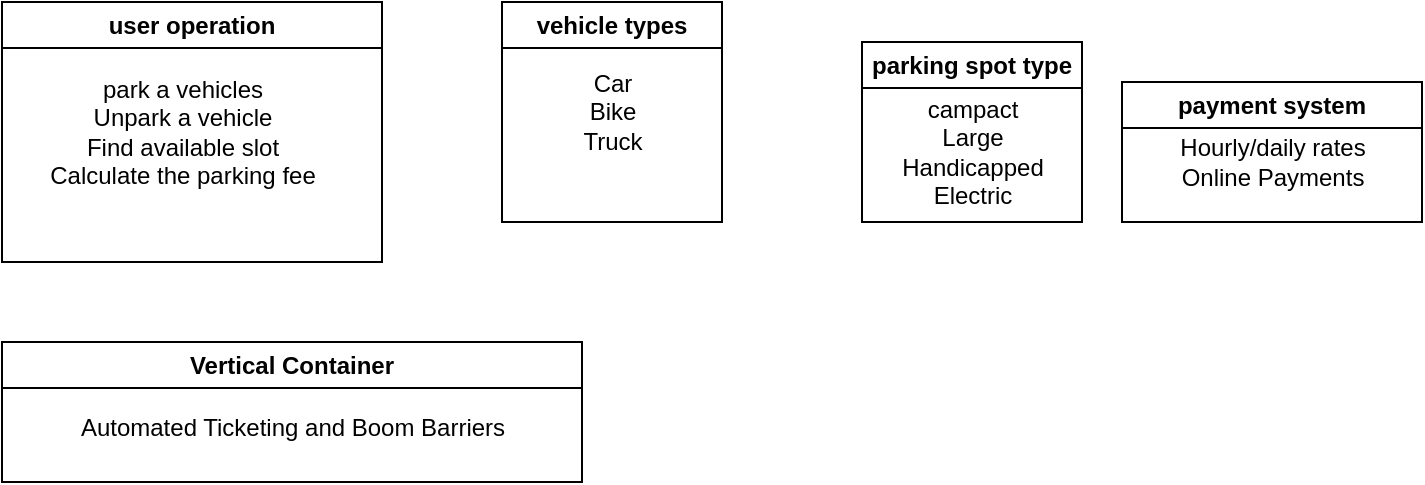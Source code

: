 <mxfile version="26.0.6">
  <diagram name="Page-1" id="5kv6gV1c2mcdYaOT0ADZ">
    <mxGraphModel dx="1434" dy="785" grid="1" gridSize="10" guides="1" tooltips="1" connect="1" arrows="1" fold="1" page="1" pageScale="1" pageWidth="827" pageHeight="1169" math="0" shadow="0">
      <root>
        <mxCell id="0" />
        <mxCell id="1" parent="0" />
        <mxCell id="EuZr4Cig5IVP4zQaA95B-4" value="user operation" style="swimlane;whiteSpace=wrap;html=1;" vertex="1" parent="1">
          <mxGeometry x="30" y="70" width="190" height="130" as="geometry" />
        </mxCell>
        <mxCell id="EuZr4Cig5IVP4zQaA95B-6" value="park a vehicles&lt;div&gt;Unpark a vehicle&lt;/div&gt;&lt;div&gt;Find available slot&lt;/div&gt;&lt;div&gt;Calculate the parking fee&lt;/div&gt;" style="text;html=1;align=center;verticalAlign=middle;resizable=0;points=[];autosize=1;strokeColor=none;fillColor=none;" vertex="1" parent="EuZr4Cig5IVP4zQaA95B-4">
          <mxGeometry x="10" y="30" width="160" height="70" as="geometry" />
        </mxCell>
        <mxCell id="EuZr4Cig5IVP4zQaA95B-7" value="vehicle types" style="swimlane;whiteSpace=wrap;html=1;" vertex="1" parent="1">
          <mxGeometry x="280" y="70" width="110" height="110" as="geometry" />
        </mxCell>
        <mxCell id="EuZr4Cig5IVP4zQaA95B-8" value="Car&lt;div&gt;Bike&lt;/div&gt;&lt;div&gt;Truck&lt;/div&gt;" style="text;html=1;align=center;verticalAlign=middle;resizable=0;points=[];autosize=1;strokeColor=none;fillColor=none;" vertex="1" parent="EuZr4Cig5IVP4zQaA95B-7">
          <mxGeometry x="30" y="25" width="50" height="60" as="geometry" />
        </mxCell>
        <mxCell id="EuZr4Cig5IVP4zQaA95B-11" value="parking spot type" style="swimlane;whiteSpace=wrap;html=1;" vertex="1" parent="1">
          <mxGeometry x="460" y="90" width="110" height="90" as="geometry" />
        </mxCell>
        <mxCell id="EuZr4Cig5IVP4zQaA95B-12" value="campact&lt;div&gt;Large&lt;/div&gt;&lt;div&gt;Handicapped&lt;/div&gt;&lt;div&gt;Electric&lt;/div&gt;" style="text;html=1;align=center;verticalAlign=middle;resizable=0;points=[];autosize=1;strokeColor=none;fillColor=none;" vertex="1" parent="EuZr4Cig5IVP4zQaA95B-11">
          <mxGeometry x="10" y="20" width="90" height="70" as="geometry" />
        </mxCell>
        <mxCell id="EuZr4Cig5IVP4zQaA95B-17" value="payment system" style="swimlane;whiteSpace=wrap;html=1;" vertex="1" parent="1">
          <mxGeometry x="590" y="110" width="150" height="70" as="geometry" />
        </mxCell>
        <mxCell id="EuZr4Cig5IVP4zQaA95B-18" value="Hourly/daily rates&lt;div&gt;Online Payments&lt;/div&gt;" style="text;html=1;align=center;verticalAlign=middle;resizable=0;points=[];autosize=1;strokeColor=none;fillColor=none;" vertex="1" parent="EuZr4Cig5IVP4zQaA95B-17">
          <mxGeometry x="15" y="20" width="120" height="40" as="geometry" />
        </mxCell>
        <mxCell id="EuZr4Cig5IVP4zQaA95B-19" value="Vertical Container" style="swimlane;whiteSpace=wrap;html=1;" vertex="1" parent="1">
          <mxGeometry x="30" y="240" width="290" height="70" as="geometry" />
        </mxCell>
        <mxCell id="EuZr4Cig5IVP4zQaA95B-21" value="Automated Ticketing and Boom Barriers" style="text;html=1;align=center;verticalAlign=middle;resizable=0;points=[];autosize=1;strokeColor=none;fillColor=none;" vertex="1" parent="EuZr4Cig5IVP4zQaA95B-19">
          <mxGeometry x="25" y="28" width="240" height="30" as="geometry" />
        </mxCell>
      </root>
    </mxGraphModel>
  </diagram>
</mxfile>
